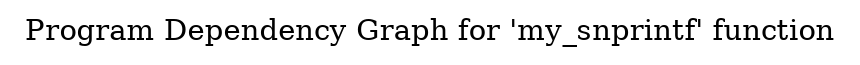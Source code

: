 digraph "Program Dependency Graph for 'my_snprintf' function" {
	label="Program Dependency Graph for 'my_snprintf' function";

}
